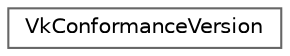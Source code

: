 digraph "类继承关系图"
{
 // LATEX_PDF_SIZE
  bgcolor="transparent";
  edge [fontname=Helvetica,fontsize=10,labelfontname=Helvetica,labelfontsize=10];
  node [fontname=Helvetica,fontsize=10,shape=box,height=0.2,width=0.4];
  rankdir="LR";
  Node0 [id="Node000000",label="VkConformanceVersion",height=0.2,width=0.4,color="grey40", fillcolor="white", style="filled",URL="$struct_vk_conformance_version.html",tooltip=" "];
}
